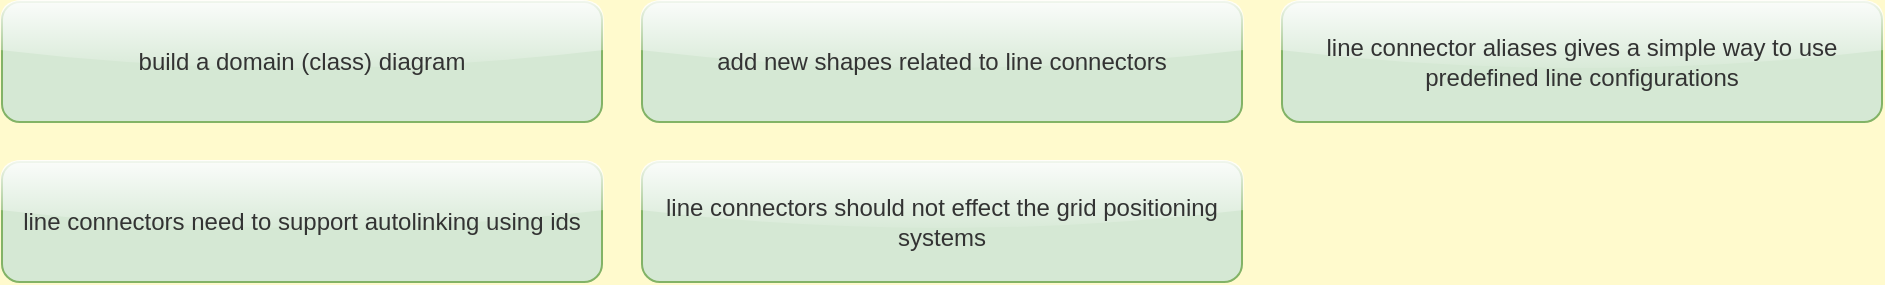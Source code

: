 <mxfile>
  <diagram id="S7C" name="In progress">
    <mxGraphModel dx="0" dy="0" background="#FFFACD" grid="0" gridSize="10" guides="1" tooltips="1" connect="1" arrows="1" fold="1" page="1" pageScale="1" pageWidth="1169" pageHeight="827" math="0" shadow="0">
      <root>
        <mxCell id="page_root_S7C" parent="S7C"/>
        <mxCell id="node_root_S7C" parent="page_root_S7C"/>
        <mxCell id="S7C-2" value="build a domain (class) diagram" style="whiteSpace=wrap;html=1;rounded=1;glass=1;fillColor=#d5e8d4;strokeColor=#82b366;fontColor=#333333" vertex="1" parent="node_root_S7C">
          <mxGeometry x="10" y="10" width="300" height="60" as="geometry"/>
        </mxCell>
        <mxCell id="S7C-3" value="add new shapes related to line connectors" style="whiteSpace=wrap;html=1;rounded=1;glass=1;fillColor=#d5e8d4;strokeColor=#82b366;fontColor=#333333" vertex="1" parent="node_root_S7C">
          <mxGeometry x="330" y="10" width="300" height="60" as="geometry"/>
        </mxCell>
        <mxCell id="S7C-4" value="line connector aliases gives a simple way to use predefined line configurations" style="whiteSpace=wrap;html=1;rounded=1;glass=1;fillColor=#d5e8d4;strokeColor=#82b366;fontColor=#333333" vertex="1" parent="node_root_S7C">
          <mxGeometry x="650" y="10" width="300" height="60" as="geometry"/>
        </mxCell>
        <mxCell id="S7C-5" value="line connectors need to support autolinking using ids" style="whiteSpace=wrap;html=1;rounded=1;glass=1;fillColor=#d5e8d4;strokeColor=#82b366;fontColor=#333333" vertex="1" parent="node_root_S7C">
          <mxGeometry x="10" y="90" width="300" height="60" as="geometry"/>
        </mxCell>
        <mxCell id="S7C-6" value="line connectors should not effect the grid positioning systems" style="whiteSpace=wrap;html=1;rounded=1;glass=1;fillColor=#d5e8d4;strokeColor=#82b366;fontColor=#333333" vertex="1" parent="node_root_S7C">
          <mxGeometry x="330" y="90" width="300" height="60" as="geometry"/>
        </mxCell>
      </root>
    </mxGraphModel>
  </diagram>
  <diagram id="i3T" name="To Do">
    <mxGraphModel dx="0" dy="0" background="#FFFACD" grid="0" gridSize="10" guides="1" tooltips="1" connect="1" arrows="1" fold="1" page="1" pageScale="1" pageWidth="1169" pageHeight="827" math="0" shadow="0">
      <root>
        <mxCell id="page_root_i3T" parent="i3T"/>
        <mxCell id="node_root_i3T" parent="page_root_i3T"/>
        <mxCell id="i3T-2" value="add page background to theme, use it whenever the theme is set at a diagram/page level" style="whiteSpace=wrap;html=1;rounded=1;glass=1;fillColor=#dae8fc;strokeColor=#6c8ebf;fontColor=#333333" vertex="1" parent="node_root_i3T">
          <mxGeometry x="10" y="10" width="300" height="60" as="geometry"/>
        </mxCell>
        <mxCell id="i3T-3" value="move DrawioDsl::Formatters::Factory::FORMATTERS to resource file" style="whiteSpace=wrap;html=1;rounded=1;glass=1;fillColor=#dae8fc;strokeColor=#6c8ebf;fontColor=#333333" vertex="1" parent="node_root_i3T">
          <mxGeometry x="330" y="10" width="300" height="60" as="geometry"/>
        </mxCell>
        <mxCell id="i3T-4" value="move DrawioDsl::Formatters::StyleBuilder::MAPPINGS to resource file" style="whiteSpace=wrap;html=1;rounded=1;glass=1;fillColor=#dae8fc;strokeColor=#6c8ebf;fontColor=#333333" vertex="1" parent="node_root_i3T">
          <mxGeometry x="650" y="10" width="300" height="60" as="geometry"/>
        </mxCell>
        <mxCell id="i3T-5" value="need to setup new project plans" style="whiteSpace=wrap;html=1;rounded=1;glass=1;fillColor=#dae8fc;strokeColor=#6c8ebf;fontColor=#333333" vertex="1" parent="node_root_i3T">
          <mxGeometry x="10" y="90" width="300" height="60" as="geometry"/>
        </mxCell>
        <mxCell id="i3T-6" value="settings style attributes need to de-duplicate, might be best to utilize the new StyleBuilder class" style="whiteSpace=wrap;html=1;rounded=1;glass=1;fillColor=#dae8fc;strokeColor=#6c8ebf;fontColor=#333333" vertex="1" parent="node_root_i3T">
          <mxGeometry x="330" y="90" width="300" height="60" as="geometry"/>
        </mxCell>
        <mxCell id="i3T-7" value="write SVG directly into other projects" style="whiteSpace=wrap;html=1;rounded=1;glass=1;fillColor=#dae8fc;strokeColor=#6c8ebf;fontColor=#333333" vertex="1" parent="node_root_i3T">
          <mxGeometry x="650" y="90" width="300" height="60" as="geometry"/>
        </mxCell>
        <mxCell id="i3T-8" value="add :shape, :line and :text to random shape generator" style="whiteSpace=wrap;html=1;rounded=1;glass=1;fillColor=#dae8fc;strokeColor=#6c8ebf;fontColor=#333333" vertex="1" parent="node_root_i3T">
          <mxGeometry x="10" y="170" width="300" height="60" as="geometry"/>
        </mxCell>
        <mxCell id="i3T-9" value="Nodes need to support child nodes" style="whiteSpace=wrap;html=1;rounded=1;glass=1;fillColor=#dae8fc;strokeColor=#6c8ebf;fontColor=#333333" vertex="1" parent="node_root_i3T">
          <mxGeometry x="330" y="170" width="300" height="60" as="geometry"/>
        </mxCell>
        <mxCell id="i3T-10" value="Grid layout does not position itself in relation to the last element" style="whiteSpace=wrap;html=1;rounded=1;glass=1;fillColor=#dae8fc;strokeColor=#6c8ebf;fontColor=#333333" vertex="1" parent="node_root_i3T">
          <mxGeometry x="650" y="170" width="300" height="60" as="geometry"/>
        </mxCell>
        <mxCell id="i3T-11" value="Dynamic sized shapes that expand to the size of their text" style="whiteSpace=wrap;html=1;rounded=1;glass=1;fillColor=#dae8fc;strokeColor=#6c8ebf;fontColor=#333333" vertex="1" parent="node_root_i3T">
          <mxGeometry x="10" y="250" width="300" height="60" as="geometry"/>
        </mxCell>
        <mxCell id="i3T-12" value="Control of text padding left, right, top and bottom" style="whiteSpace=wrap;html=1;rounded=1;glass=1;fillColor=#dae8fc;strokeColor=#6c8ebf;fontColor=#333333" vertex="1" parent="node_root_i3T">
          <mxGeometry x="330" y="250" width="300" height="60" as="geometry"/>
        </mxCell>
        <mxCell id="i3T-13" value="Improve the theme control over text-only shapes" style="whiteSpace=wrap;html=1;rounded=1;glass=1;fillColor=#dae8fc;strokeColor=#6c8ebf;fontColor=#333333" vertex="1" parent="node_root_i3T">
          <mxGeometry x="650" y="250" width="300" height="60" as="geometry"/>
        </mxCell>
        <mxCell id="i3T-14" value="x,y settings do not work for shapes within a grid layout" style="whiteSpace=wrap;html=1;rounded=1;glass=1;fillColor=#dae8fc;strokeColor=#6c8ebf;fontColor=#333333" vertex="1" parent="node_root_i3T">
          <mxGeometry x="10" y="330" width="300" height="60" as="geometry"/>
        </mxCell>
        <mxCell id="i3T-15" value="page layout so that you drop elements on and they are positioned correctly, e.g centered, left, right, etc, maybe a grid layout with a wrap of 1 and a width of the page is sufficient" style="whiteSpace=wrap;html=1;rounded=1;glass=1;fillColor=#dae8fc;strokeColor=#6c8ebf;fontColor=#333333" vertex="1" parent="node_root_i3T">
          <mxGeometry x="330" y="330" width="300" height="60" as="geometry"/>
        </mxCell>
      </root>
    </mxGraphModel>
  </diagram>
  <diagram id="051" name="Done">
    <mxGraphModel dx="0" dy="0" background="#FFFACD" grid="0" gridSize="10" guides="1" tooltips="1" connect="1" arrows="1" fold="1" page="1" pageScale="1" pageWidth="1169" pageHeight="827" math="0" shadow="0">
      <root>
        <mxCell id="page_root_051" parent="051"/>
        <mxCell id="node_root_051" parent="page_root_051"/>
        <mxCell id="051-2" value="build configuration for line strokes %i[dashed dotted dashdot dashdotdot dotdotdot longdash)" style="whiteSpace=wrap;html=1;rounded=1;glass=1;fillColor=#f8cecc;strokeColor=#b85450;fontColor=#333333" vertex="1" parent="node_root_051">
          <mxGeometry x="10" y="10" width="300" height="60" as="geometry"/>
        </mxCell>
        <mxCell id="051-3" value="build configuration for line compass %i[n ne e se s sw w nw]" style="whiteSpace=wrap;html=1;rounded=1;glass=1;fillColor=#f8cecc;strokeColor=#b85450;fontColor=#333333" vertex="1" parent="node_root_051">
          <mxGeometry x="330" y="10" width="300" height="60" as="geometry"/>
        </mxCell>
        <mxCell id="051-4" value="build configuration for line shape %i[style1 style2 style3 style4]" style="whiteSpace=wrap;html=1;rounded=1;glass=1;fillColor=#f8cecc;strokeColor=#b85450;fontColor=#333333" vertex="1" parent="node_root_051">
          <mxGeometry x="650" y="10" width="300" height="60" as="geometry"/>
        </mxCell>
        <mxCell id="051-5" value="build configuration for arrows %i[straight triangle diamond circle cross short default none plain skewed_dash concave er_many er_one er_one_optional er_one_mandatory er_many_optional er_many_mandatory]" style="whiteSpace=wrap;html=1;rounded=1;glass=1;fillColor=#f8cecc;strokeColor=#b85450;fontColor=#333333" vertex="1" parent="node_root_051">
          <mxGeometry x="10" y="90" width="300" height="60" as="geometry"/>
        </mxCell>
        <mxCell id="051-6" value="refactor the shape-&gt;text_only (boolean) to category (symbol)" style="whiteSpace=wrap;html=1;rounded=1;glass=1;fillColor=#f8cecc;strokeColor=#b85450;fontColor=#333333" vertex="1" parent="node_root_051">
          <mxGeometry x="330" y="90" width="300" height="60" as="geometry"/>
        </mxCell>
        <mxCell id="051-7" value="ensure that ids are working as expected" style="whiteSpace=wrap;html=1;rounded=1;glass=1;fillColor=#f8cecc;strokeColor=#b85450;fontColor=#333333" vertex="1" parent="node_root_051">
          <mxGeometry x="650" y="90" width="300" height="60" as="geometry"/>
        </mxCell>
        <mxCell id="051-8" value="alter the initial parameter of all shapes so that it can be an ID, without named attribute" style="whiteSpace=wrap;html=1;rounded=1;glass=1;fillColor=#f8cecc;strokeColor=#b85450;fontColor=#333333" vertex="1" parent="node_root_051">
          <mxGeometry x="10" y="170" width="300" height="60" as="geometry"/>
        </mxCell>
        <mxCell id="051-9" value="move project-plan files" style="whiteSpace=wrap;html=1;rounded=1;glass=1;fillColor=#f8cecc;strokeColor=#b85450;fontColor=#333333" vertex="1" parent="node_root_051">
          <mxGeometry x="330" y="170" width="300" height="60" as="geometry"/>
        </mxCell>
        <mxCell id="051-10" value="alter configure_shape so it sets the default shape key and use that for selecting the default HTML formatter" style="whiteSpace=wrap;html=1;rounded=1;glass=1;fillColor=#f8cecc;strokeColor=#b85450;fontColor=#333333" vertex="1" parent="node_root_051">
          <mxGeometry x="650" y="170" width="300" height="60" as="geometry"/>
        </mxCell>
        <mxCell id="051-11" value="add todo shape to simplify project plan drawing" style="whiteSpace=wrap;html=1;rounded=1;glass=1;fillColor=#f8cecc;strokeColor=#b85450;fontColor=#333333" vertex="1" parent="node_root_051">
          <mxGeometry x="10" y="250" width="300" height="60" as="geometry"/>
        </mxCell>
        <mxCell id="051-12" value="introduce .value property to shape and let it use either formatted HTML or plain text title" style="whiteSpace=wrap;html=1;rounded=1;glass=1;fillColor=#f8cecc;strokeColor=#b85450;fontColor=#333333" vertex="1" parent="node_root_051">
          <mxGeometry x="330" y="250" width="300" height="60" as="geometry"/>
        </mxCell>
        <mxCell id="051-13" value="formatter DSL that can render HTML directly into the value property" style="whiteSpace=wrap;html=1;rounded=1;glass=1;fillColor=#f8cecc;strokeColor=#b85450;fontColor=#333333" vertex="1" parent="node_root_051">
          <mxGeometry x="650" y="250" width="300" height="60" as="geometry"/>
        </mxCell>
        <mxCell id="051-14" value="formatter DSL for class and interface generation" style="whiteSpace=wrap;html=1;rounded=1;glass=1;fillColor=#f8cecc;strokeColor=#b85450;fontColor=#333333" vertex="1" parent="node_root_051">
          <mxGeometry x="10" y="330" width="300" height="60" as="geometry"/>
        </mxCell>
        <mxCell id="051-15" value="generate extension based graphics based on drawio extensions.js" style="whiteSpace=wrap;html=1;rounded=1;glass=1;fillColor=#f8cecc;strokeColor=#b85450;fontColor=#333333" vertex="1" parent="node_root_051">
          <mxGeometry x="330" y="330" width="300" height="60" as="geometry"/>
        </mxCell>
        <mxCell id="051-16" value="active? flag on page defaulting to true. set to false to exclude page from diagram." style="whiteSpace=wrap;html=1;rounded=1;glass=1;fillColor=#f8cecc;strokeColor=#b85450;fontColor=#333333" vertex="1" parent="node_root_051">
          <mxGeometry x="650" y="330" width="300" height="60" as="geometry"/>
        </mxCell>
        <mxCell id="051-17" value="first level child nodes need to hang of node 1" style="whiteSpace=wrap;html=1;rounded=1;glass=1;fillColor=#f8cecc;strokeColor=#b85450;fontColor=#333333" vertex="1" parent="node_root_051">
          <mxGeometry x="10" y="410" width="300" height="60" as="geometry"/>
        </mxCell>
        <mxCell id="051-18" value="node has child nodes and add_node will set a nodes parent" style="whiteSpace=wrap;html=1;rounded=1;glass=1;fillColor=#f8cecc;strokeColor=#b85450;fontColor=#333333" vertex="1" parent="node_root_051">
          <mxGeometry x="330" y="410" width="300" height="60" as="geometry"/>
        </mxCell>
        <mxCell id="051-19" value="nodes can belong to a parent node, the top level node responds with truthy to root?" style="whiteSpace=wrap;html=1;rounded=1;glass=1;fillColor=#f8cecc;strokeColor=#b85450;fontColor=#333333" vertex="1" parent="node_root_051">
          <mxGeometry x="650" y="410" width="300" height="60" as="geometry"/>
        </mxCell>
        <mxCell id="051-20" value="add sample diagram for the github readme file" style="whiteSpace=wrap;html=1;rounded=1;glass=1;fillColor=#f8cecc;strokeColor=#b85450;fontColor=#333333" vertex="1" parent="node_root_051">
          <mxGeometry x="10" y="490" width="300" height="60" as="geometry"/>
        </mxCell>
        <mxCell id="051-21" value="write samples into docs folder and display in readme" style="whiteSpace=wrap;html=1;rounded=1;glass=1;fillColor=#f8cecc;strokeColor=#b85450;fontColor=#333333" vertex="1" parent="node_root_051">
          <mxGeometry x="330" y="490" width="300" height="60" as="geometry"/>
        </mxCell>
        <mxCell id="051-22" value="add export as .PNG, needs to take a page number as the PNG will not support multiple pages" style="whiteSpace=wrap;html=1;rounded=1;glass=1;fillColor=#f8cecc;strokeColor=#b85450;fontColor=#333333" vertex="1" parent="node_root_051">
          <mxGeometry x="650" y="490" width="300" height="60" as="geometry"/>
        </mxCell>
        <mxCell id="051-23" value="add export as .SVG, needs to take a page number as the SVG will not support multiple pages" style="whiteSpace=wrap;html=1;rounded=1;glass=1;fillColor=#f8cecc;strokeColor=#b85450;fontColor=#333333" vertex="1" parent="node_root_051">
          <mxGeometry x="10" y="570" width="300" height="60" as="geometry"/>
        </mxCell>
        <mxCell id="051-24" value="add save as .drawio" style="whiteSpace=wrap;html=1;rounded=1;glass=1;fillColor=#f8cecc;strokeColor=#b85450;fontColor=#333333" vertex="1" parent="node_root_051">
          <mxGeometry x="330" y="570" width="300" height="60" as="geometry"/>
        </mxCell>
      </root>
    </mxGraphModel>
  </diagram>
</mxfile>